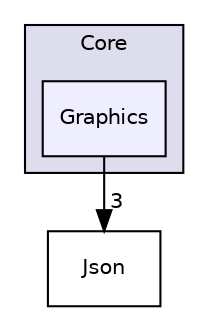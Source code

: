 digraph "include/Core/Graphics" {
  compound=true
  node [ fontsize="10", fontname="Helvetica"];
  edge [ labelfontsize="10", labelfontname="Helvetica"];
  subgraph clusterdir_8213943ce0b792be39d34390845932ae {
    graph [ bgcolor="#ddddee", pencolor="black", label="Core" fontname="Helvetica", fontsize="10", URL="dir_8213943ce0b792be39d34390845932ae.html"]
  dir_c54f0f5ae17de430eda86dc1f410f090 [shape=box, label="Graphics", style="filled", fillcolor="#eeeeff", pencolor="black", URL="dir_c54f0f5ae17de430eda86dc1f410f090.html"];
  }
  dir_8145f94c006229c7997a3d1cbbfe2947 [shape=box label="Json" URL="dir_8145f94c006229c7997a3d1cbbfe2947.html"];
  dir_c54f0f5ae17de430eda86dc1f410f090->dir_8145f94c006229c7997a3d1cbbfe2947 [headlabel="3", labeldistance=1.5 headhref="dir_000005_000007.html"];
}
